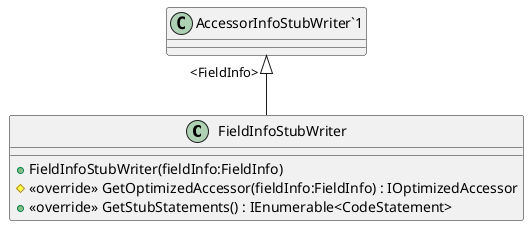 @startuml
class FieldInfoStubWriter {
    + FieldInfoStubWriter(fieldInfo:FieldInfo)
    # <<override>> GetOptimizedAccessor(fieldInfo:FieldInfo) : IOptimizedAccessor
    + <<override>> GetStubStatements() : IEnumerable<CodeStatement>
}
"AccessorInfoStubWriter`1" "<FieldInfo>" <|-- FieldInfoStubWriter
@enduml
